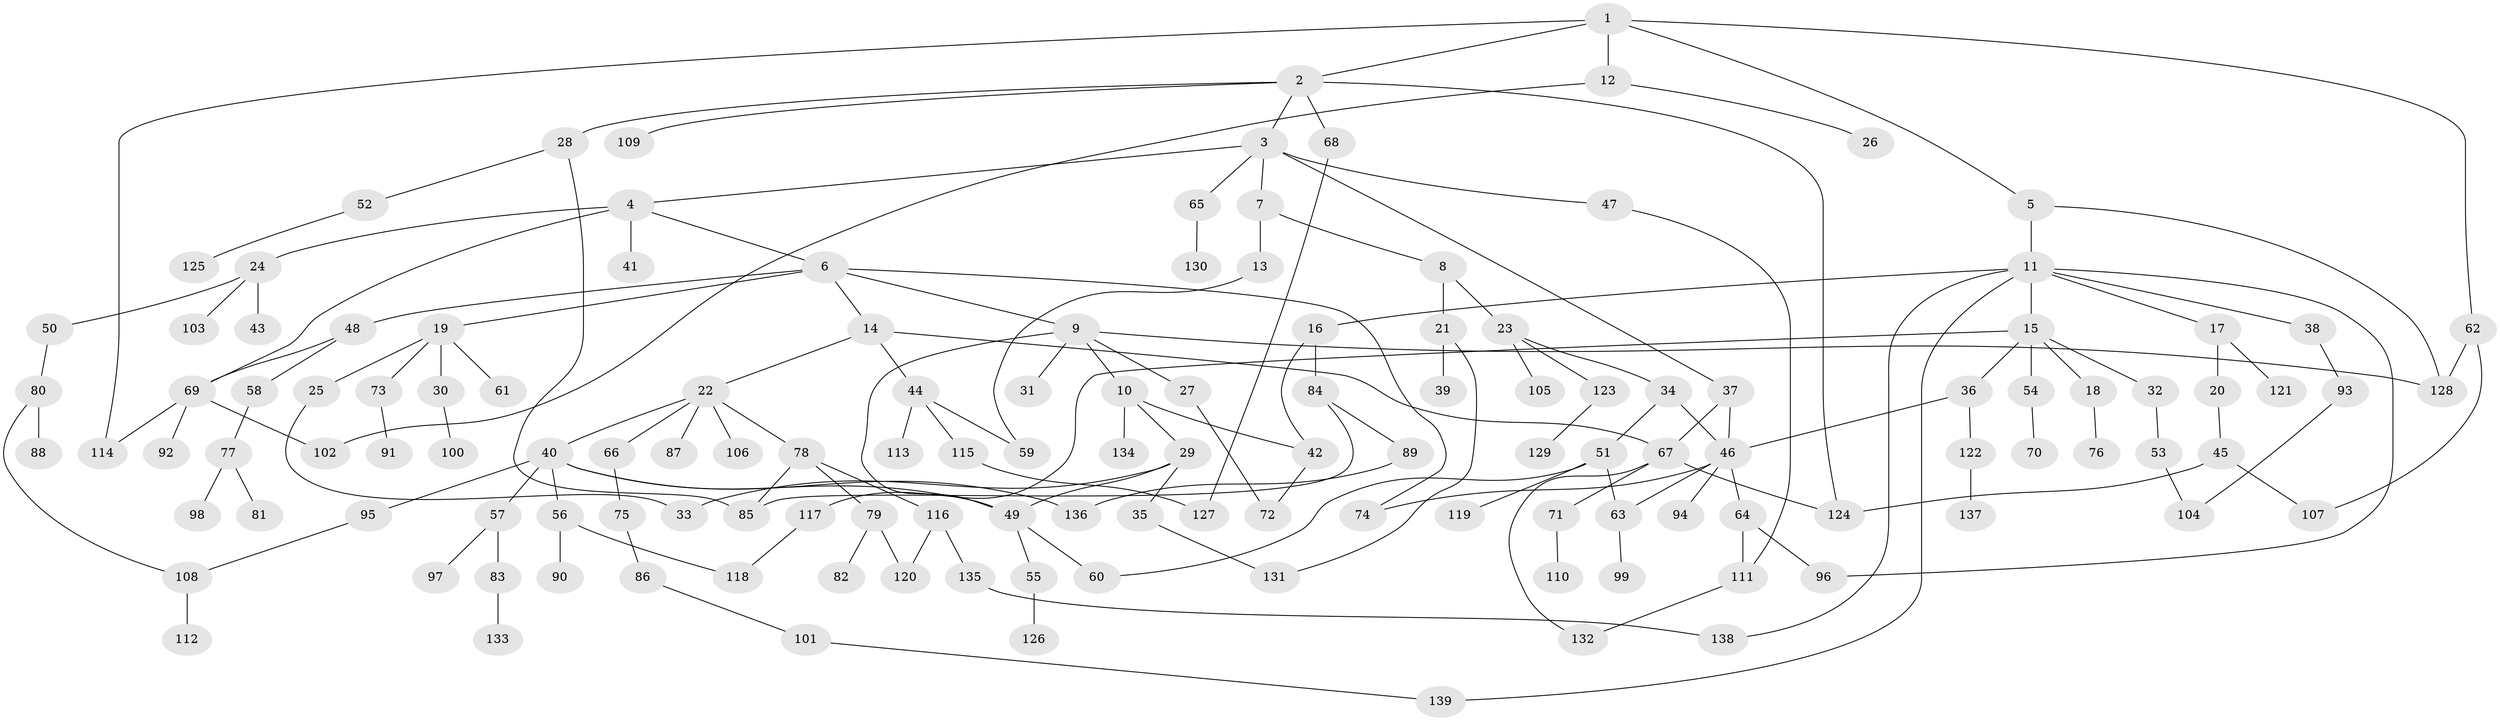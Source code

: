 // coarse degree distribution, {4: 0.041237113402061855, 11: 0.010309278350515464, 2: 0.422680412371134, 5: 0.020618556701030927, 1: 0.32989690721649484, 3: 0.10309278350515463, 6: 0.010309278350515464, 13: 0.010309278350515464, 8: 0.010309278350515464, 12: 0.010309278350515464, 10: 0.010309278350515464, 7: 0.020618556701030927}
// Generated by graph-tools (version 1.1) at 2025/45/03/04/25 21:45:06]
// undirected, 139 vertices, 172 edges
graph export_dot {
graph [start="1"]
  node [color=gray90,style=filled];
  1;
  2;
  3;
  4;
  5;
  6;
  7;
  8;
  9;
  10;
  11;
  12;
  13;
  14;
  15;
  16;
  17;
  18;
  19;
  20;
  21;
  22;
  23;
  24;
  25;
  26;
  27;
  28;
  29;
  30;
  31;
  32;
  33;
  34;
  35;
  36;
  37;
  38;
  39;
  40;
  41;
  42;
  43;
  44;
  45;
  46;
  47;
  48;
  49;
  50;
  51;
  52;
  53;
  54;
  55;
  56;
  57;
  58;
  59;
  60;
  61;
  62;
  63;
  64;
  65;
  66;
  67;
  68;
  69;
  70;
  71;
  72;
  73;
  74;
  75;
  76;
  77;
  78;
  79;
  80;
  81;
  82;
  83;
  84;
  85;
  86;
  87;
  88;
  89;
  90;
  91;
  92;
  93;
  94;
  95;
  96;
  97;
  98;
  99;
  100;
  101;
  102;
  103;
  104;
  105;
  106;
  107;
  108;
  109;
  110;
  111;
  112;
  113;
  114;
  115;
  116;
  117;
  118;
  119;
  120;
  121;
  122;
  123;
  124;
  125;
  126;
  127;
  128;
  129;
  130;
  131;
  132;
  133;
  134;
  135;
  136;
  137;
  138;
  139;
  1 -- 2;
  1 -- 5;
  1 -- 12;
  1 -- 62;
  1 -- 114;
  2 -- 3;
  2 -- 28;
  2 -- 68;
  2 -- 109;
  2 -- 124;
  3 -- 4;
  3 -- 7;
  3 -- 37;
  3 -- 47;
  3 -- 65;
  4 -- 6;
  4 -- 24;
  4 -- 41;
  4 -- 69;
  5 -- 11;
  5 -- 128;
  6 -- 9;
  6 -- 14;
  6 -- 19;
  6 -- 48;
  6 -- 74;
  7 -- 8;
  7 -- 13;
  8 -- 21;
  8 -- 23;
  9 -- 10;
  9 -- 27;
  9 -- 31;
  9 -- 128;
  9 -- 49;
  10 -- 29;
  10 -- 42;
  10 -- 134;
  11 -- 15;
  11 -- 16;
  11 -- 17;
  11 -- 38;
  11 -- 139;
  11 -- 138;
  11 -- 96;
  12 -- 26;
  12 -- 102;
  13 -- 59;
  14 -- 22;
  14 -- 44;
  14 -- 67;
  15 -- 18;
  15 -- 32;
  15 -- 36;
  15 -- 54;
  15 -- 117;
  16 -- 84;
  16 -- 42;
  17 -- 20;
  17 -- 121;
  18 -- 76;
  19 -- 25;
  19 -- 30;
  19 -- 61;
  19 -- 73;
  20 -- 45;
  21 -- 39;
  21 -- 131;
  22 -- 40;
  22 -- 66;
  22 -- 78;
  22 -- 87;
  22 -- 106;
  23 -- 34;
  23 -- 105;
  23 -- 123;
  24 -- 43;
  24 -- 50;
  24 -- 103;
  25 -- 33;
  27 -- 72;
  28 -- 52;
  28 -- 85;
  29 -- 33;
  29 -- 35;
  29 -- 49;
  30 -- 100;
  32 -- 53;
  34 -- 51;
  34 -- 46;
  35 -- 131;
  36 -- 46;
  36 -- 122;
  37 -- 67;
  37 -- 46;
  38 -- 93;
  40 -- 49;
  40 -- 56;
  40 -- 57;
  40 -- 95;
  40 -- 136;
  42 -- 72;
  44 -- 113;
  44 -- 115;
  44 -- 59;
  45 -- 124;
  45 -- 107;
  46 -- 63;
  46 -- 64;
  46 -- 94;
  46 -- 74;
  47 -- 111;
  48 -- 58;
  48 -- 69;
  49 -- 55;
  49 -- 60;
  50 -- 80;
  51 -- 119;
  51 -- 63;
  51 -- 60;
  52 -- 125;
  53 -- 104;
  54 -- 70;
  55 -- 126;
  56 -- 90;
  56 -- 118;
  57 -- 83;
  57 -- 97;
  58 -- 77;
  62 -- 107;
  62 -- 128;
  63 -- 99;
  64 -- 96;
  64 -- 111;
  65 -- 130;
  66 -- 75;
  67 -- 71;
  67 -- 124;
  67 -- 132;
  68 -- 127;
  69 -- 92;
  69 -- 102;
  69 -- 114;
  71 -- 110;
  73 -- 91;
  75 -- 86;
  77 -- 81;
  77 -- 98;
  78 -- 79;
  78 -- 85;
  78 -- 116;
  79 -- 82;
  79 -- 120;
  80 -- 88;
  80 -- 108;
  83 -- 133;
  84 -- 89;
  84 -- 85;
  86 -- 101;
  89 -- 136;
  93 -- 104;
  95 -- 108;
  101 -- 139;
  108 -- 112;
  111 -- 132;
  115 -- 127;
  116 -- 120;
  116 -- 135;
  117 -- 118;
  122 -- 137;
  123 -- 129;
  135 -- 138;
}
